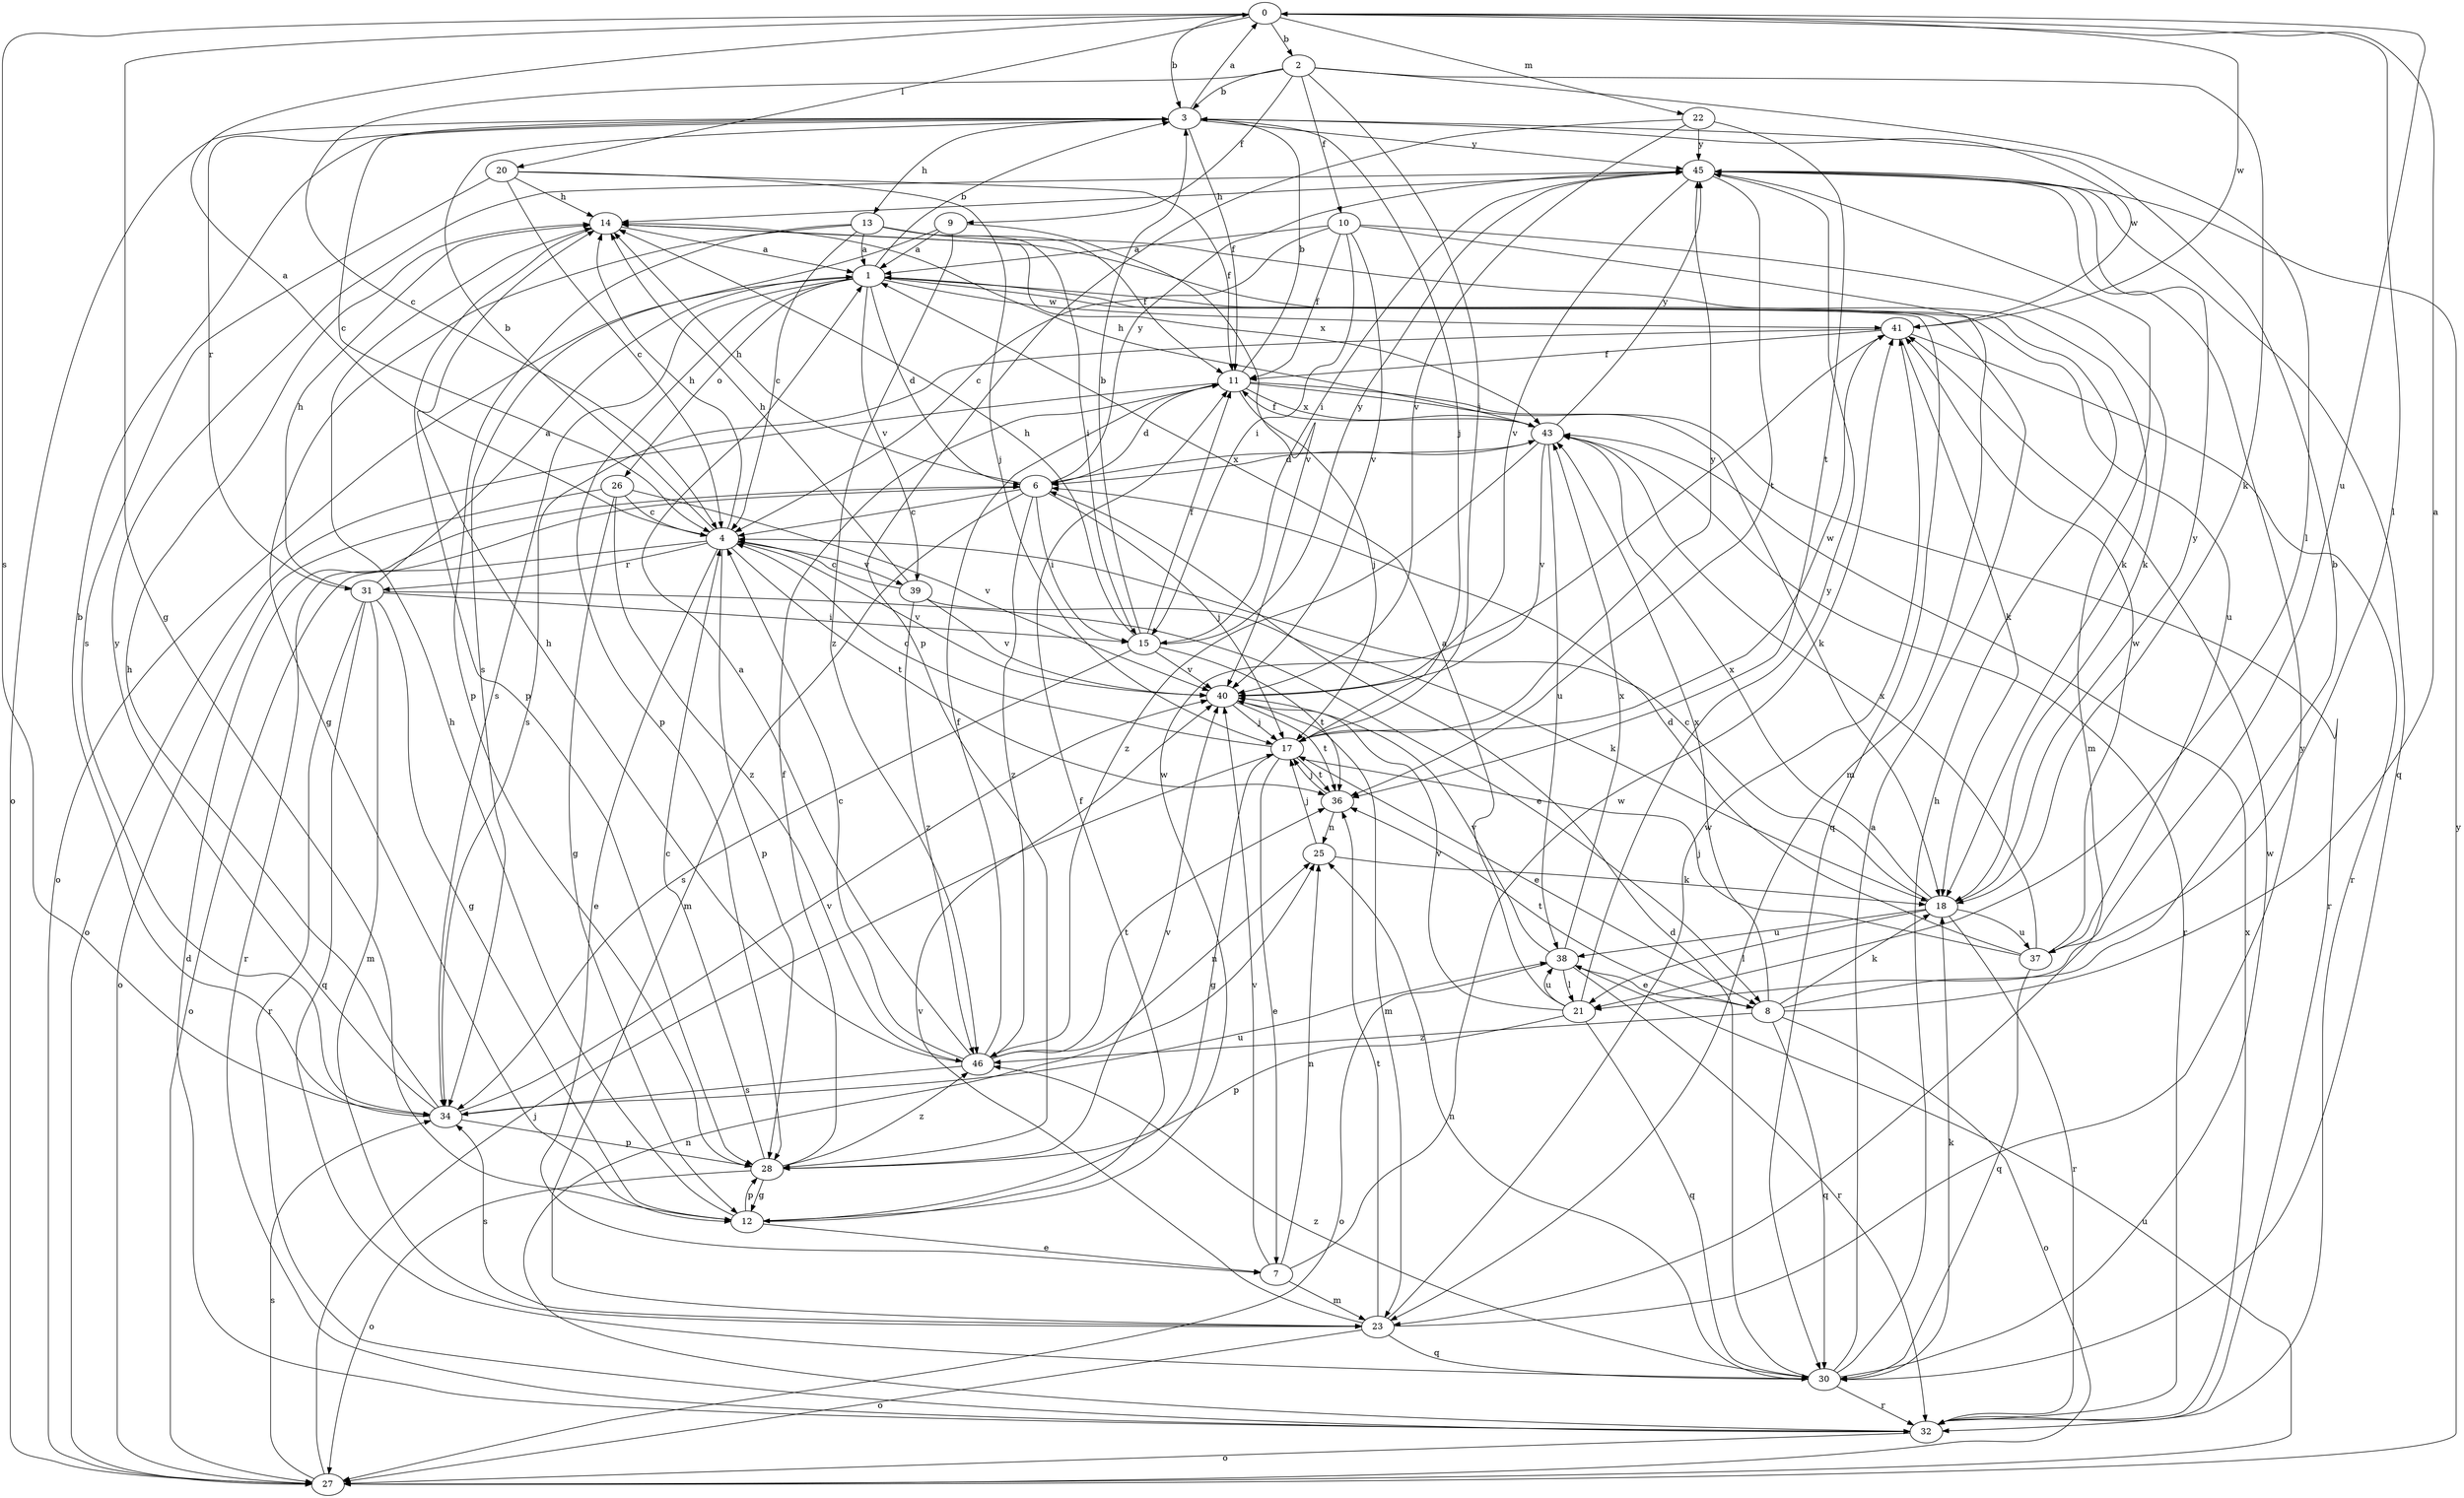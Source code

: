 strict digraph  {
0;
1;
2;
3;
4;
6;
7;
8;
9;
10;
11;
12;
13;
14;
15;
17;
18;
20;
21;
22;
23;
25;
26;
27;
28;
30;
31;
32;
34;
36;
37;
38;
39;
40;
41;
43;
45;
46;
0 -> 2  [label=b];
0 -> 3  [label=b];
0 -> 12  [label=g];
0 -> 20  [label=l];
0 -> 21  [label=l];
0 -> 22  [label=m];
0 -> 34  [label=s];
0 -> 37  [label=u];
0 -> 41  [label=w];
1 -> 3  [label=b];
1 -> 6  [label=d];
1 -> 26  [label=o];
1 -> 27  [label=o];
1 -> 28  [label=p];
1 -> 30  [label=q];
1 -> 34  [label=s];
1 -> 37  [label=u];
1 -> 39  [label=v];
1 -> 41  [label=w];
2 -> 3  [label=b];
2 -> 4  [label=c];
2 -> 9  [label=f];
2 -> 10  [label=f];
2 -> 17  [label=j];
2 -> 18  [label=k];
2 -> 21  [label=l];
3 -> 0  [label=a];
3 -> 4  [label=c];
3 -> 11  [label=f];
3 -> 13  [label=h];
3 -> 17  [label=j];
3 -> 27  [label=o];
3 -> 31  [label=r];
3 -> 41  [label=w];
3 -> 45  [label=y];
4 -> 0  [label=a];
4 -> 3  [label=b];
4 -> 7  [label=e];
4 -> 14  [label=h];
4 -> 27  [label=o];
4 -> 28  [label=p];
4 -> 31  [label=r];
4 -> 36  [label=t];
4 -> 39  [label=v];
4 -> 40  [label=v];
6 -> 4  [label=c];
6 -> 14  [label=h];
6 -> 15  [label=i];
6 -> 17  [label=j];
6 -> 23  [label=m];
6 -> 32  [label=r];
6 -> 43  [label=x];
6 -> 45  [label=y];
6 -> 46  [label=z];
7 -> 23  [label=m];
7 -> 25  [label=n];
7 -> 40  [label=v];
7 -> 41  [label=w];
8 -> 0  [label=a];
8 -> 3  [label=b];
8 -> 18  [label=k];
8 -> 27  [label=o];
8 -> 30  [label=q];
8 -> 36  [label=t];
8 -> 43  [label=x];
8 -> 46  [label=z];
9 -> 1  [label=a];
9 -> 34  [label=s];
9 -> 40  [label=v];
9 -> 46  [label=z];
10 -> 1  [label=a];
10 -> 4  [label=c];
10 -> 11  [label=f];
10 -> 15  [label=i];
10 -> 18  [label=k];
10 -> 23  [label=m];
10 -> 40  [label=v];
11 -> 3  [label=b];
11 -> 6  [label=d];
11 -> 17  [label=j];
11 -> 18  [label=k];
11 -> 27  [label=o];
11 -> 32  [label=r];
11 -> 43  [label=x];
12 -> 7  [label=e];
12 -> 11  [label=f];
12 -> 14  [label=h];
12 -> 28  [label=p];
12 -> 41  [label=w];
13 -> 1  [label=a];
13 -> 4  [label=c];
13 -> 11  [label=f];
13 -> 12  [label=g];
13 -> 15  [label=i];
13 -> 18  [label=k];
13 -> 28  [label=p];
14 -> 1  [label=a];
14 -> 28  [label=p];
14 -> 43  [label=x];
15 -> 3  [label=b];
15 -> 11  [label=f];
15 -> 14  [label=h];
15 -> 34  [label=s];
15 -> 36  [label=t];
15 -> 40  [label=v];
15 -> 45  [label=y];
17 -> 4  [label=c];
17 -> 7  [label=e];
17 -> 8  [label=e];
17 -> 12  [label=g];
17 -> 36  [label=t];
17 -> 41  [label=w];
17 -> 45  [label=y];
18 -> 4  [label=c];
18 -> 21  [label=l];
18 -> 32  [label=r];
18 -> 37  [label=u];
18 -> 38  [label=u];
18 -> 43  [label=x];
18 -> 45  [label=y];
20 -> 4  [label=c];
20 -> 11  [label=f];
20 -> 14  [label=h];
20 -> 17  [label=j];
20 -> 34  [label=s];
21 -> 1  [label=a];
21 -> 28  [label=p];
21 -> 30  [label=q];
21 -> 38  [label=u];
21 -> 40  [label=v];
21 -> 45  [label=y];
22 -> 28  [label=p];
22 -> 36  [label=t];
22 -> 40  [label=v];
22 -> 45  [label=y];
23 -> 27  [label=o];
23 -> 30  [label=q];
23 -> 34  [label=s];
23 -> 36  [label=t];
23 -> 40  [label=v];
23 -> 41  [label=w];
23 -> 45  [label=y];
25 -> 17  [label=j];
25 -> 18  [label=k];
26 -> 4  [label=c];
26 -> 12  [label=g];
26 -> 27  [label=o];
26 -> 40  [label=v];
26 -> 46  [label=z];
27 -> 17  [label=j];
27 -> 34  [label=s];
27 -> 38  [label=u];
27 -> 45  [label=y];
28 -> 4  [label=c];
28 -> 11  [label=f];
28 -> 12  [label=g];
28 -> 27  [label=o];
28 -> 40  [label=v];
28 -> 46  [label=z];
30 -> 1  [label=a];
30 -> 6  [label=d];
30 -> 14  [label=h];
30 -> 18  [label=k];
30 -> 25  [label=n];
30 -> 32  [label=r];
30 -> 41  [label=w];
30 -> 46  [label=z];
31 -> 1  [label=a];
31 -> 8  [label=e];
31 -> 12  [label=g];
31 -> 14  [label=h];
31 -> 15  [label=i];
31 -> 23  [label=m];
31 -> 30  [label=q];
31 -> 32  [label=r];
32 -> 6  [label=d];
32 -> 25  [label=n];
32 -> 27  [label=o];
32 -> 43  [label=x];
34 -> 3  [label=b];
34 -> 14  [label=h];
34 -> 28  [label=p];
34 -> 38  [label=u];
34 -> 40  [label=v];
34 -> 45  [label=y];
36 -> 17  [label=j];
36 -> 25  [label=n];
37 -> 6  [label=d];
37 -> 17  [label=j];
37 -> 30  [label=q];
37 -> 41  [label=w];
37 -> 43  [label=x];
38 -> 8  [label=e];
38 -> 21  [label=l];
38 -> 27  [label=o];
38 -> 32  [label=r];
38 -> 40  [label=v];
38 -> 43  [label=x];
39 -> 4  [label=c];
39 -> 14  [label=h];
39 -> 18  [label=k];
39 -> 40  [label=v];
39 -> 46  [label=z];
40 -> 17  [label=j];
40 -> 23  [label=m];
40 -> 36  [label=t];
41 -> 11  [label=f];
41 -> 18  [label=k];
41 -> 32  [label=r];
41 -> 34  [label=s];
43 -> 6  [label=d];
43 -> 11  [label=f];
43 -> 14  [label=h];
43 -> 32  [label=r];
43 -> 38  [label=u];
43 -> 40  [label=v];
43 -> 45  [label=y];
43 -> 46  [label=z];
45 -> 14  [label=h];
45 -> 15  [label=i];
45 -> 23  [label=m];
45 -> 30  [label=q];
45 -> 36  [label=t];
45 -> 40  [label=v];
46 -> 1  [label=a];
46 -> 4  [label=c];
46 -> 11  [label=f];
46 -> 14  [label=h];
46 -> 25  [label=n];
46 -> 34  [label=s];
46 -> 36  [label=t];
}

